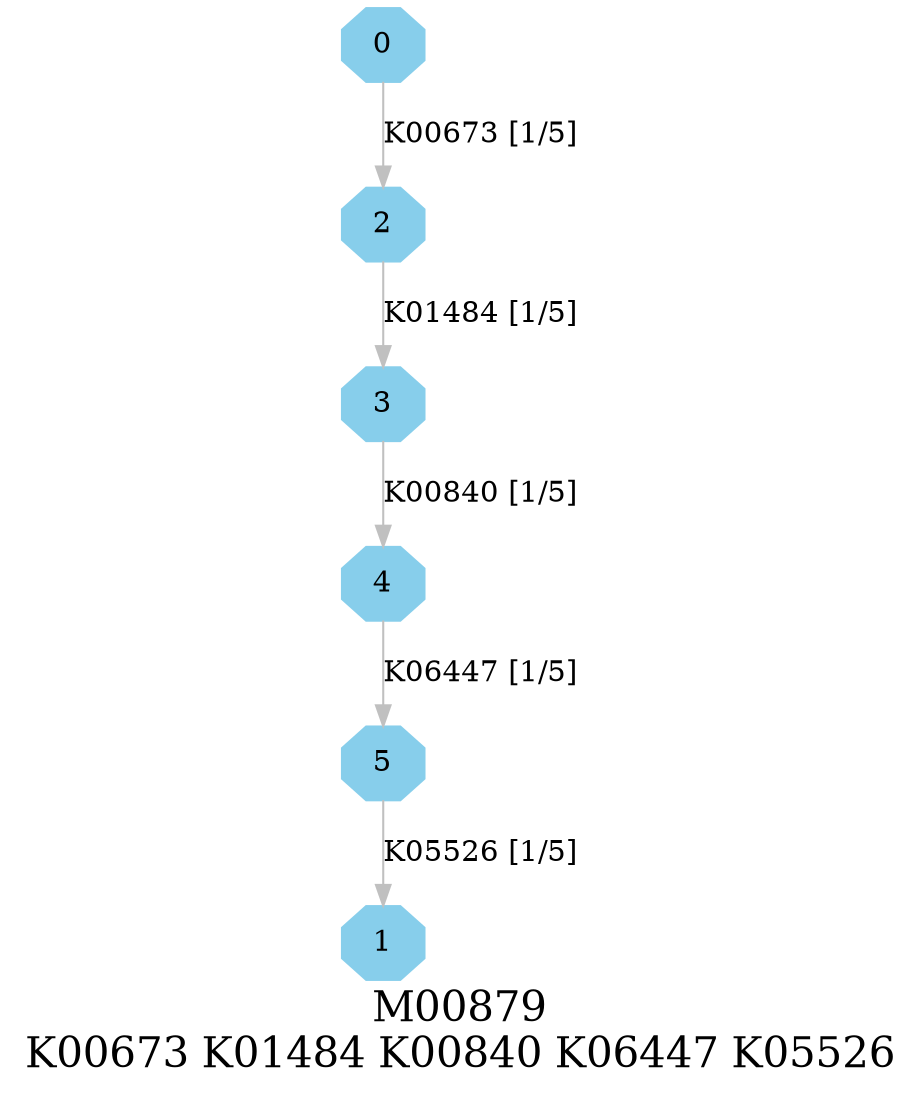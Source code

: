 digraph G {
graph [label="M00879
K00673 K01484 K00840 K06447 K05526",fontsize=20];
node [shape=box,style=filled];
edge [len=3,color=grey];
{node [width=.3,height=.3,shape=octagon,style=filled,color=skyblue] 0 1 2 3 4 5 }
0 -> 2 [label="K00673 [1/5]"];
2 -> 3 [label="K01484 [1/5]"];
3 -> 4 [label="K00840 [1/5]"];
4 -> 5 [label="K06447 [1/5]"];
5 -> 1 [label="K05526 [1/5]"];
}